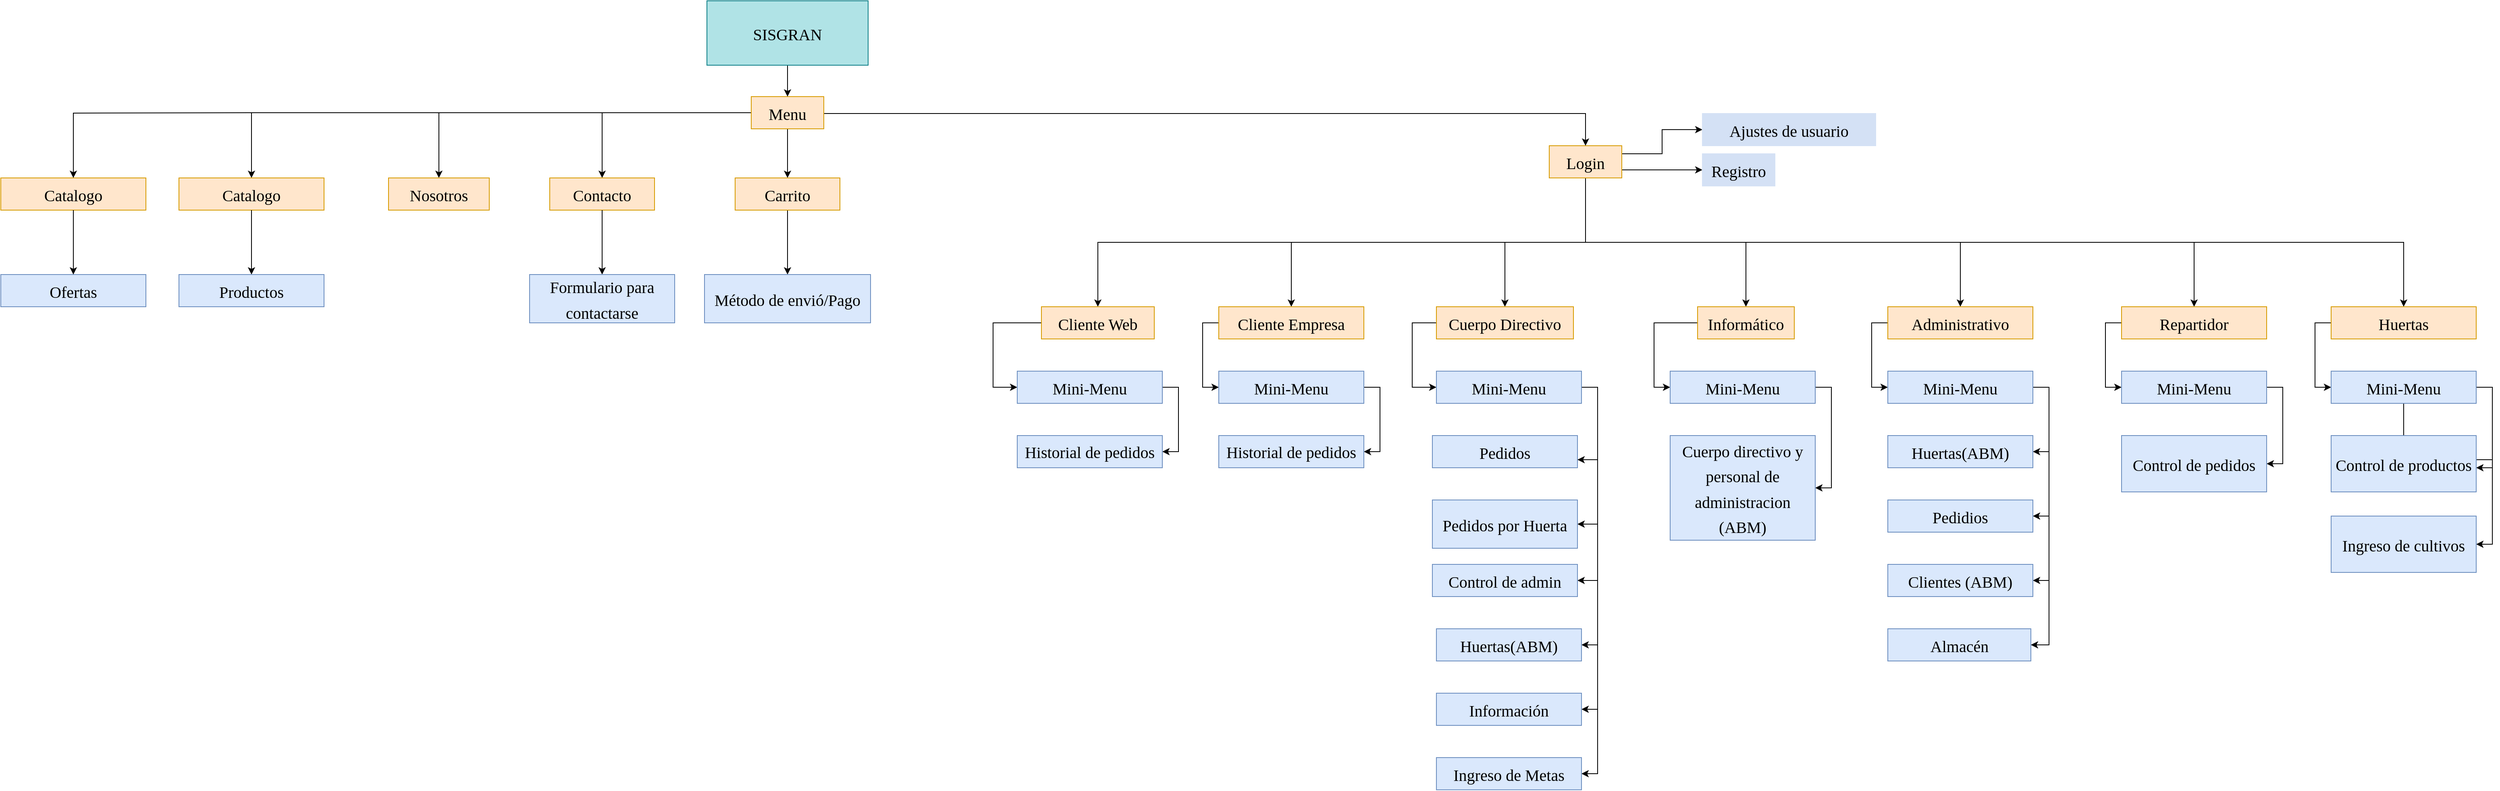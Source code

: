 <mxfile version="20.1.1" type="google"><diagram id="78xhBgZNealBUPs24f4D" name="Page-1"><mxGraphModel grid="0" page="0" gridSize="10" guides="1" tooltips="1" connect="1" arrows="1" fold="1" pageScale="1" pageWidth="827" pageHeight="1169" math="0" shadow="0"><root><mxCell id="0"/><mxCell id="1" parent="0"/><mxCell id="dlb7pj2JU3H5m-cEu5LQ-114" style="edgeStyle=orthogonalEdgeStyle;rounded=0;orthogonalLoop=1;jettySize=auto;html=1;exitX=0.5;exitY=1;exitDx=0;exitDy=0;fontFamily=Verdana;fontSize=20;entryX=0.5;entryY=0;entryDx=0;entryDy=0;" edge="1" parent="1" source="dlb7pj2JU3H5m-cEu5LQ-2" target="ScubH_WMOlKZVsE9FIuc-25"><mxGeometry relative="1" as="geometry"><mxPoint x="1404.714" y="390" as="targetPoint"/></mxGeometry></mxCell><mxCell id="dlb7pj2JU3H5m-cEu5LQ-116" style="edgeStyle=orthogonalEdgeStyle;rounded=0;orthogonalLoop=1;jettySize=auto;html=1;exitX=0.5;exitY=1;exitDx=0;exitDy=0;fontFamily=Verdana;fontSize=20;" edge="1" parent="1" source="dlb7pj2JU3H5m-cEu5LQ-2" target="dlb7pj2JU3H5m-cEu5LQ-96"><mxGeometry relative="1" as="geometry"/></mxCell><mxCell id="dlb7pj2JU3H5m-cEu5LQ-117" style="edgeStyle=orthogonalEdgeStyle;rounded=0;orthogonalLoop=1;jettySize=auto;html=1;exitX=0.5;exitY=1;exitDx=0;exitDy=0;fontFamily=Verdana;fontSize=20;" edge="1" parent="1" source="dlb7pj2JU3H5m-cEu5LQ-2" target="dlb7pj2JU3H5m-cEu5LQ-106"><mxGeometry relative="1" as="geometry"/></mxCell><mxCell id="dlb7pj2JU3H5m-cEu5LQ-118" style="edgeStyle=orthogonalEdgeStyle;rounded=0;orthogonalLoop=1;jettySize=auto;html=1;exitX=0.5;exitY=1;exitDx=0;exitDy=0;entryX=0.5;entryY=0;entryDx=0;entryDy=0;fontFamily=Verdana;fontSize=20;" edge="1" parent="1" source="dlb7pj2JU3H5m-cEu5LQ-2" target="dlb7pj2JU3H5m-cEu5LQ-107"><mxGeometry relative="1" as="geometry"/></mxCell><mxCell id="dlb7pj2JU3H5m-cEu5LQ-119" style="edgeStyle=orthogonalEdgeStyle;rounded=0;orthogonalLoop=1;jettySize=auto;html=1;exitX=0.5;exitY=1;exitDx=0;exitDy=0;entryX=0.5;entryY=0;entryDx=0;entryDy=0;fontFamily=Verdana;fontSize=20;" edge="1" parent="1" source="dlb7pj2JU3H5m-cEu5LQ-2" target="dlb7pj2JU3H5m-cEu5LQ-110"><mxGeometry relative="1" as="geometry"/></mxCell><mxCell id="dlb7pj2JU3H5m-cEu5LQ-120" style="edgeStyle=orthogonalEdgeStyle;rounded=0;orthogonalLoop=1;jettySize=auto;html=1;exitX=0.5;exitY=1;exitDx=0;exitDy=0;entryX=0.5;entryY=0;entryDx=0;entryDy=0;fontFamily=Verdana;fontSize=20;" edge="1" parent="1" source="dlb7pj2JU3H5m-cEu5LQ-2" target="dlb7pj2JU3H5m-cEu5LQ-111"><mxGeometry relative="1" as="geometry"/></mxCell><mxCell id="dlb7pj2JU3H5m-cEu5LQ-121" style="edgeStyle=orthogonalEdgeStyle;rounded=0;orthogonalLoop=1;jettySize=auto;html=1;exitX=0.5;exitY=1;exitDx=0;exitDy=0;entryX=0.5;entryY=0;entryDx=0;entryDy=0;fontFamily=Verdana;fontSize=20;" edge="1" parent="1" source="dlb7pj2JU3H5m-cEu5LQ-2" target="dlb7pj2JU3H5m-cEu5LQ-112"><mxGeometry relative="1" as="geometry"/></mxCell><mxCell id="uqVVg-kBasljVz327DDo-35" style="edgeStyle=orthogonalEdgeStyle;rounded=0;orthogonalLoop=1;jettySize=auto;html=1;exitX=1;exitY=0.25;exitDx=0;exitDy=0;entryX=0;entryY=0.5;entryDx=0;entryDy=0;fontSize=14;" edge="1" parent="1" source="dlb7pj2JU3H5m-cEu5LQ-2" target="uqVVg-kBasljVz327DDo-33"><mxGeometry relative="1" as="geometry"/></mxCell><mxCell id="-2VgAom7yyGioIhOVCzt-15" style="rounded=0;orthogonalLoop=1;jettySize=auto;html=1;exitX=1;exitY=0.75;exitDx=0;exitDy=0;entryX=0;entryY=0.5;entryDx=0;entryDy=0;" edge="1" parent="1" source="dlb7pj2JU3H5m-cEu5LQ-2" target="-2VgAom7yyGioIhOVCzt-12"><mxGeometry relative="1" as="geometry"/></mxCell><mxCell id="dlb7pj2JU3H5m-cEu5LQ-2" value="&lt;font style=&quot;font-size: 20px;&quot;&gt;Login&lt;/font&gt;" style="rounded=0;whiteSpace=wrap;html=1;fontFamily=Verdana;fontSize=26;fillColor=#ffe6cc;strokeColor=#d79b00;direction=east;" vertex="1" parent="1"><mxGeometry x="1350" y="240" width="90" height="40" as="geometry"/></mxCell><mxCell id="dlb7pj2JU3H5m-cEu5LQ-69" style="edgeStyle=orthogonalEdgeStyle;rounded=0;orthogonalLoop=1;jettySize=auto;html=1;fontFamily=Verdana;fontSize=20;" edge="1" parent="1" source="dlb7pj2JU3H5m-cEu5LQ-10" target="dlb7pj2JU3H5m-cEu5LQ-2"><mxGeometry relative="1" as="geometry"><Array as="points"><mxPoint x="1395" y="200"/></Array></mxGeometry></mxCell><mxCell id="dlb7pj2JU3H5m-cEu5LQ-70" style="edgeStyle=orthogonalEdgeStyle;rounded=0;orthogonalLoop=1;jettySize=auto;html=1;fontFamily=Verdana;fontSize=20;" edge="1" parent="1" source="dlb7pj2JU3H5m-cEu5LQ-10" target="AgzE2auqotNAmUSHN55S-8"><mxGeometry relative="1" as="geometry"/></mxCell><mxCell id="dlb7pj2JU3H5m-cEu5LQ-71" style="edgeStyle=orthogonalEdgeStyle;rounded=0;orthogonalLoop=1;jettySize=auto;html=1;fontFamily=Verdana;fontSize=20;" edge="1" parent="1" source="dlb7pj2JU3H5m-cEu5LQ-10" target="dlb7pj2JU3H5m-cEu5LQ-44"><mxGeometry relative="1" as="geometry"/></mxCell><mxCell id="uqVVg-kBasljVz327DDo-18" style="edgeStyle=orthogonalEdgeStyle;rounded=0;orthogonalLoop=1;jettySize=auto;html=1;exitX=0;exitY=0.5;exitDx=0;exitDy=0;entryX=0.5;entryY=0;entryDx=0;entryDy=0;fontSize=14;" edge="1" parent="1" source="dlb7pj2JU3H5m-cEu5LQ-10" target="dlb7pj2JU3H5m-cEu5LQ-11"><mxGeometry relative="1" as="geometry"/></mxCell><mxCell id="uqVVg-kBasljVz327DDo-19" style="edgeStyle=orthogonalEdgeStyle;rounded=0;orthogonalLoop=1;jettySize=auto;html=1;exitX=0.5;exitY=1;exitDx=0;exitDy=0;entryX=0.5;entryY=1;entryDx=0;entryDy=0;fontSize=14;" edge="1" parent="1" source="dlb7pj2JU3H5m-cEu5LQ-10" target="Jzi9UfitIqgYFhzJYQmD-2"><mxGeometry relative="1" as="geometry"/></mxCell><mxCell id="dlb7pj2JU3H5m-cEu5LQ-10" value="&lt;font style=&quot;font-size: 20px;&quot;&gt;Menu&lt;/font&gt;" style="rounded=0;whiteSpace=wrap;html=1;fontFamily=Verdana;fontSize=26;fillColor=#ffe6cc;strokeColor=#d79b00;" vertex="1" parent="1"><mxGeometry x="360" y="179" width="90" height="40" as="geometry"/></mxCell><mxCell id="dlb7pj2JU3H5m-cEu5LQ-11" value="&lt;font style=&quot;font-size: 20px;&quot;&gt;Nosotros&lt;/font&gt;" style="rounded=0;whiteSpace=wrap;html=1;fontFamily=Verdana;fontSize=26;fillColor=#ffe6cc;strokeColor=#d79b00;" vertex="1" parent="1"><mxGeometry x="-90" y="280" width="125" height="40" as="geometry"/></mxCell><mxCell id="dlb7pj2JU3H5m-cEu5LQ-16" style="edgeStyle=orthogonalEdgeStyle;rounded=0;orthogonalLoop=1;jettySize=auto;html=1;exitX=0.5;exitY=1;exitDx=0;exitDy=0;fontFamily=Verdana;fontSize=20;" edge="1" parent="1"><mxGeometry relative="1" as="geometry"><mxPoint x="483.88" y="120" as="sourcePoint"/><mxPoint x="483.88" y="120" as="targetPoint"/></mxGeometry></mxCell><mxCell id="dlb7pj2JU3H5m-cEu5LQ-44" value="&lt;font style=&quot;font-size: 20px;&quot;&gt;Catalogo&lt;br&gt;&lt;/font&gt;" style="rounded=0;whiteSpace=wrap;html=1;fontFamily=Verdana;fontSize=26;fillColor=#ffe6cc;strokeColor=#d79b00;direction=west;" vertex="1" parent="1"><mxGeometry x="-350" y="280" width="180" height="40" as="geometry"/></mxCell><mxCell id="AgzE2auqotNAmUSHN55S-6" value="" style="endArrow=classic;html=1;rounded=0;entryX=0.5;entryY=0;entryDx=0;entryDy=0;" edge="1" parent="1" target="dlb7pj2JU3H5m-cEu5LQ-10"><mxGeometry width="50" height="50" relative="1" as="geometry"><mxPoint x="405" y="140" as="sourcePoint"/><mxPoint x="399.58" y="190" as="targetPoint"/></mxGeometry></mxCell><mxCell id="AgzE2auqotNAmUSHN55S-8" value="&lt;font style=&quot;font-size: 20px;&quot;&gt;Contacto&lt;/font&gt;" style="rounded=0;whiteSpace=wrap;html=1;fontFamily=Verdana;fontSize=26;fillColor=#ffe6cc;strokeColor=#d79b00;direction=west;" vertex="1" parent="1"><mxGeometry x="110" y="280" width="130" height="40" as="geometry"/></mxCell><mxCell id="VCdO4PWk55sjemmZUd_n-17" style="edgeStyle=orthogonalEdgeStyle;rounded=0;orthogonalLoop=1;jettySize=auto;html=1;fontSize=20;" edge="1" parent="1" source="ScubH_WMOlKZVsE9FIuc-25" target="VCdO4PWk55sjemmZUd_n-12"><mxGeometry relative="1" as="geometry"><mxPoint x="680" y="540" as="targetPoint"/><Array as="points"><mxPoint x="660" y="460"/><mxPoint x="660" y="540"/></Array></mxGeometry></mxCell><mxCell id="ScubH_WMOlKZVsE9FIuc-25" value="&lt;font style=&quot;font-size: 20px;&quot;&gt;Cliente Web&lt;/font&gt;" style="rounded=0;whiteSpace=wrap;html=1;fontFamily=Verdana;fontSize=26;fillColor=#ffe6cc;strokeColor=#d79b00;" vertex="1" parent="1"><mxGeometry x="720" y="440" width="140" height="40" as="geometry"/></mxCell><mxCell id="VCdO4PWk55sjemmZUd_n-7" style="edgeStyle=orthogonalEdgeStyle;rounded=0;orthogonalLoop=1;jettySize=auto;html=1;exitX=0;exitY=0.5;exitDx=0;exitDy=0;entryX=0;entryY=0.5;entryDx=0;entryDy=0;" edge="1" parent="1" source="dlb7pj2JU3H5m-cEu5LQ-96" target="VCdO4PWk55sjemmZUd_n-2"><mxGeometry relative="1" as="geometry"/></mxCell><mxCell id="dlb7pj2JU3H5m-cEu5LQ-96" value="&lt;font style=&quot;font-size: 20px;&quot;&gt;Cliente Empresa&lt;/font&gt;" style="rounded=0;whiteSpace=wrap;html=1;fontFamily=Verdana;fontSize=26;fillColor=#ffe6cc;strokeColor=#d79b00;" vertex="1" parent="1"><mxGeometry x="940" y="440" width="180" height="40" as="geometry"/></mxCell><mxCell id="SpFTOvgFd-47UjzuyGY9-2" style="edgeStyle=orthogonalEdgeStyle;rounded=0;orthogonalLoop=1;jettySize=auto;html=1;" edge="1" parent="1" source="dlb7pj2JU3H5m-cEu5LQ-106" target="gdwGHPPAcmWJTXHi6Rbu-18"><mxGeometry relative="1" as="geometry"><Array as="points"><mxPoint x="1180" y="460"/><mxPoint x="1180" y="540"/></Array><mxPoint x="1200" y="540" as="targetPoint"/></mxGeometry></mxCell><mxCell id="dlb7pj2JU3H5m-cEu5LQ-106" value="&lt;font style=&quot;font-size: 20px;&quot;&gt;Cuerpo Directivo&lt;/font&gt;" style="rounded=0;whiteSpace=wrap;html=1;fontFamily=Verdana;fontSize=26;fillColor=#ffe6cc;strokeColor=#d79b00;" vertex="1" parent="1"><mxGeometry x="1210" y="440" width="170" height="40" as="geometry"/></mxCell><mxCell id="nkjVNHJ1Ag4yyjX6LS_r-5" style="edgeStyle=orthogonalEdgeStyle;rounded=0;orthogonalLoop=1;jettySize=auto;html=1;entryX=0;entryY=0.5;entryDx=0;entryDy=0;" edge="1" parent="1" source="dlb7pj2JU3H5m-cEu5LQ-107" target="nkjVNHJ1Ag4yyjX6LS_r-4"><mxGeometry relative="1" as="geometry"><Array as="points"><mxPoint x="1480" y="460"/><mxPoint x="1480" y="540"/></Array></mxGeometry></mxCell><mxCell id="dlb7pj2JU3H5m-cEu5LQ-107" value="&lt;font style=&quot;font-size: 20px;&quot;&gt;Informático&lt;/font&gt;" style="rounded=0;whiteSpace=wrap;html=1;fontFamily=Verdana;fontSize=26;fillColor=#ffe6cc;strokeColor=#d79b00;" vertex="1" parent="1"><mxGeometry x="1534" y="440" width="120" height="40" as="geometry"/></mxCell><mxCell id="gdwGHPPAcmWJTXHi6Rbu-11" style="edgeStyle=orthogonalEdgeStyle;rounded=0;orthogonalLoop=1;jettySize=auto;html=1;exitX=0;exitY=0.5;exitDx=0;exitDy=0;entryX=0;entryY=0.5;entryDx=0;entryDy=0;" edge="1" parent="1" source="dlb7pj2JU3H5m-cEu5LQ-110" target="gdwGHPPAcmWJTXHi6Rbu-1"><mxGeometry relative="1" as="geometry"/></mxCell><mxCell id="dlb7pj2JU3H5m-cEu5LQ-110" value="&lt;font style=&quot;font-size: 20px;&quot;&gt;Administrativo&lt;/font&gt;" style="rounded=0;whiteSpace=wrap;html=1;fontFamily=Verdana;fontSize=26;fillColor=#ffe6cc;strokeColor=#d79b00;" vertex="1" parent="1"><mxGeometry x="1770" y="440" width="180" height="40" as="geometry"/></mxCell><mxCell id="uqVVg-kBasljVz327DDo-28" style="edgeStyle=orthogonalEdgeStyle;rounded=0;orthogonalLoop=1;jettySize=auto;html=1;exitX=0;exitY=0.5;exitDx=0;exitDy=0;entryX=0;entryY=0.5;entryDx=0;entryDy=0;fontSize=14;" edge="1" parent="1" source="dlb7pj2JU3H5m-cEu5LQ-111" target="nkjVNHJ1Ag4yyjX6LS_r-11"><mxGeometry relative="1" as="geometry"/></mxCell><mxCell id="dlb7pj2JU3H5m-cEu5LQ-111" value="&lt;font style=&quot;font-size: 20px;&quot;&gt;Repartidor&lt;/font&gt;" style="rounded=0;whiteSpace=wrap;html=1;fontFamily=Verdana;fontSize=26;fillColor=#ffe6cc;strokeColor=#d79b00;" vertex="1" parent="1"><mxGeometry x="2060" y="440" width="180" height="40" as="geometry"/></mxCell><mxCell id="ggx-lNCsYtMcCs6Q6uZ9-7" style="edgeStyle=orthogonalEdgeStyle;rounded=0;orthogonalLoop=1;jettySize=auto;html=1;entryX=0;entryY=0.5;entryDx=0;entryDy=0;" edge="1" parent="1" source="dlb7pj2JU3H5m-cEu5LQ-112" target="nkjVNHJ1Ag4yyjX6LS_r-13"><mxGeometry relative="1" as="geometry"><Array as="points"><mxPoint x="2300" y="460"/><mxPoint x="2300" y="540"/></Array></mxGeometry></mxCell><mxCell id="dlb7pj2JU3H5m-cEu5LQ-112" value="&lt;font style=&quot;font-size: 20px;&quot;&gt;Huertas&lt;/font&gt;" style="rounded=0;whiteSpace=wrap;html=1;fontFamily=Verdana;fontSize=26;fillColor=#ffe6cc;strokeColor=#d79b00;" vertex="1" parent="1"><mxGeometry x="2320" y="440" width="180" height="40" as="geometry"/></mxCell><mxCell id="uqVVg-kBasljVz327DDo-40" style="edgeStyle=orthogonalEdgeStyle;rounded=0;orthogonalLoop=1;jettySize=auto;html=1;exitX=0.5;exitY=0;exitDx=0;exitDy=0;entryX=0.5;entryY=1;entryDx=0;entryDy=0;fontSize=14;" edge="1" parent="1" source="Jzi9UfitIqgYFhzJYQmD-2" target="uqVVg-kBasljVz327DDo-37"><mxGeometry relative="1" as="geometry"/></mxCell><mxCell id="Jzi9UfitIqgYFhzJYQmD-2" value="&lt;font style=&quot;font-size: 20px;&quot;&gt;Carrito&lt;/font&gt;" style="rounded=0;whiteSpace=wrap;html=1;fontFamily=Verdana;fontSize=26;fillColor=#ffe6cc;strokeColor=#d79b00;direction=west;" vertex="1" parent="1"><mxGeometry x="340" y="280" width="130" height="40" as="geometry"/></mxCell><mxCell id="gdwGHPPAcmWJTXHi6Rbu-15" style="edgeStyle=orthogonalEdgeStyle;rounded=0;orthogonalLoop=1;jettySize=auto;html=1;exitX=1;exitY=0.5;exitDx=0;exitDy=0;entryX=1;entryY=0.5;entryDx=0;entryDy=0;" edge="1" parent="1" source="gdwGHPPAcmWJTXHi6Rbu-1" target="gdwGHPPAcmWJTXHi6Rbu-2"><mxGeometry relative="1" as="geometry"/></mxCell><mxCell id="gdwGHPPAcmWJTXHi6Rbu-16" style="edgeStyle=orthogonalEdgeStyle;rounded=0;orthogonalLoop=1;jettySize=auto;html=1;exitX=1;exitY=0.5;exitDx=0;exitDy=0;entryX=1;entryY=0.5;entryDx=0;entryDy=0;" edge="1" parent="1" source="gdwGHPPAcmWJTXHi6Rbu-1" target="gdwGHPPAcmWJTXHi6Rbu-4"><mxGeometry relative="1" as="geometry"/></mxCell><mxCell id="gdwGHPPAcmWJTXHi6Rbu-17" style="edgeStyle=orthogonalEdgeStyle;rounded=0;orthogonalLoop=1;jettySize=auto;html=1;exitX=1;exitY=0.5;exitDx=0;exitDy=0;entryX=1;entryY=0.5;entryDx=0;entryDy=0;" edge="1" parent="1" source="gdwGHPPAcmWJTXHi6Rbu-1" target="gdwGHPPAcmWJTXHi6Rbu-3"><mxGeometry relative="1" as="geometry"/></mxCell><mxCell id="gdwGHPPAcmWJTXHi6Rbu-1" value="&lt;font style=&quot;font-size: 20px;&quot;&gt;Mini-Menu&lt;/font&gt;" style="rounded=0;whiteSpace=wrap;html=1;fontFamily=Verdana;fontSize=26;fillColor=#ffe6cc;strokeColor=#d79b00;" vertex="1" parent="1"><mxGeometry x="1770" y="520" width="180" height="40" as="geometry"/></mxCell><mxCell id="gdwGHPPAcmWJTXHi6Rbu-2" value="&lt;font style=&quot;font-size: 20px;&quot;&gt;Huertas(ABM)&lt;/font&gt;" style="rounded=0;whiteSpace=wrap;html=1;fontFamily=Verdana;fontSize=26;fillColor=#dae8fc;strokeColor=#6c8ebf;" vertex="1" parent="1"><mxGeometry x="1770" y="600" width="180" height="40" as="geometry"/></mxCell><mxCell id="gdwGHPPAcmWJTXHi6Rbu-3" value="&lt;span style=&quot;font-size: 20px;&quot;&gt;Clientes (ABM)&lt;/span&gt;" style="rounded=0;whiteSpace=wrap;html=1;fontFamily=Verdana;fontSize=26;fillColor=#dae8fc;strokeColor=#6c8ebf;" vertex="1" parent="1"><mxGeometry x="1770" y="760" width="180" height="40" as="geometry"/></mxCell><mxCell id="gdwGHPPAcmWJTXHi6Rbu-4" value="&lt;font style=&quot;font-size: 20px;&quot;&gt;Pedidios&lt;/font&gt;" style="rounded=0;whiteSpace=wrap;html=1;fontFamily=Verdana;fontSize=26;fillColor=#dae8fc;strokeColor=#6c8ebf;" vertex="1" parent="1"><mxGeometry x="1770" y="680" width="180" height="40" as="geometry"/></mxCell><mxCell id="VCdO4PWk55sjemmZUd_n-1" value="&lt;font style=&quot;font-size: 20px;&quot;&gt;Pedidos&lt;/font&gt;" style="rounded=0;whiteSpace=wrap;html=1;fontFamily=Verdana;fontSize=26;fillColor=#dae8fc;strokeColor=#6c8ebf;" vertex="1" parent="1"><mxGeometry x="1205" y="600" width="180" height="40" as="geometry"/></mxCell><mxCell id="SpFTOvgFd-47UjzuyGY9-3" style="edgeStyle=orthogonalEdgeStyle;rounded=0;orthogonalLoop=1;jettySize=auto;html=1;entryX=1;entryY=0.75;entryDx=0;entryDy=0;" edge="1" parent="1" source="gdwGHPPAcmWJTXHi6Rbu-18" target="VCdO4PWk55sjemmZUd_n-1"><mxGeometry relative="1" as="geometry"><Array as="points"><mxPoint x="1410" y="540"/><mxPoint x="1410" y="630"/></Array></mxGeometry></mxCell><mxCell id="gdwGHPPAcmWJTXHi6Rbu-23" style="edgeStyle=orthogonalEdgeStyle;rounded=0;orthogonalLoop=1;jettySize=auto;html=1;exitX=1;exitY=0.5;exitDx=0;exitDy=0;entryX=1;entryY=0.5;entryDx=0;entryDy=0;fontSize=24;" edge="1" parent="1" source="gdwGHPPAcmWJTXHi6Rbu-18" target="gdwGHPPAcmWJTXHi6Rbu-20"><mxGeometry relative="1" as="geometry"/></mxCell><mxCell id="uqVVg-kBasljVz327DDo-11" style="edgeStyle=orthogonalEdgeStyle;rounded=0;orthogonalLoop=1;jettySize=auto;html=1;exitX=1;exitY=0.5;exitDx=0;exitDy=0;entryX=1;entryY=0.5;entryDx=0;entryDy=0;fontSize=14;" edge="1" parent="1" source="gdwGHPPAcmWJTXHi6Rbu-18" target="uqVVg-kBasljVz327DDo-9"><mxGeometry relative="1" as="geometry"/></mxCell><mxCell id="uqVVg-kBasljVz327DDo-12" style="edgeStyle=orthogonalEdgeStyle;rounded=0;orthogonalLoop=1;jettySize=auto;html=1;exitX=1;exitY=0.5;exitDx=0;exitDy=0;entryX=1;entryY=0.5;entryDx=0;entryDy=0;fontSize=14;" edge="1" parent="1" source="gdwGHPPAcmWJTXHi6Rbu-18" target="uqVVg-kBasljVz327DDo-2"><mxGeometry relative="1" as="geometry"/></mxCell><mxCell id="uqVVg-kBasljVz327DDo-14" style="edgeStyle=orthogonalEdgeStyle;rounded=0;orthogonalLoop=1;jettySize=auto;html=1;exitX=1;exitY=0.5;exitDx=0;exitDy=0;fontSize=14;entryX=1;entryY=0.5;entryDx=0;entryDy=0;" edge="1" parent="1" source="gdwGHPPAcmWJTXHi6Rbu-18" target="uqVVg-kBasljVz327DDo-3"><mxGeometry relative="1" as="geometry"><mxPoint x="1390" y="880" as="targetPoint"/></mxGeometry></mxCell><mxCell id="uqVVg-kBasljVz327DDo-15" style="edgeStyle=orthogonalEdgeStyle;rounded=0;orthogonalLoop=1;jettySize=auto;html=1;exitX=1;exitY=0.5;exitDx=0;exitDy=0;entryX=1;entryY=0.5;entryDx=0;entryDy=0;fontSize=14;" edge="1" parent="1" source="gdwGHPPAcmWJTXHi6Rbu-18" target="uqVVg-kBasljVz327DDo-7"><mxGeometry relative="1" as="geometry"/></mxCell><mxCell id="gdwGHPPAcmWJTXHi6Rbu-18" value="&lt;font style=&quot;font-size: 20px;&quot;&gt;Mini-Menu&lt;/font&gt;" style="rounded=0;whiteSpace=wrap;html=1;fontFamily=Verdana;fontSize=26;fillColor=#dae8fc;strokeColor=#6c8ebf;" vertex="1" parent="1"><mxGeometry x="1210" y="520" width="180" height="40" as="geometry"/></mxCell><mxCell id="gdwGHPPAcmWJTXHi6Rbu-20" value="&lt;font style=&quot;font-size: 20px;&quot;&gt;Pedidos por Huerta&lt;/font&gt;" style="rounded=0;whiteSpace=wrap;html=1;fontFamily=Verdana;fontSize=26;fillColor=#dae8fc;strokeColor=#6c8ebf;" vertex="1" parent="1"><mxGeometry x="1205" y="680" width="180" height="60" as="geometry"/></mxCell><mxCell id="dxXQcBXKf3G1l03vE42A-3" style="edgeStyle=orthogonalEdgeStyle;rounded=0;orthogonalLoop=1;jettySize=auto;html=1;entryX=1;entryY=0.5;entryDx=0;entryDy=0;exitX=1;exitY=0.5;exitDx=0;exitDy=0;" edge="1" parent="1" source="VCdO4PWk55sjemmZUd_n-2" target="VCdO4PWk55sjemmZUd_n-4"><mxGeometry relative="1" as="geometry"/></mxCell><mxCell id="VCdO4PWk55sjemmZUd_n-2" value="&lt;font style=&quot;font-size: 20px;&quot;&gt;Mini-Menu&lt;/font&gt;" style="rounded=0;whiteSpace=wrap;html=1;fontFamily=Verdana;fontSize=26;fillColor=#dae8fc;strokeColor=#6c8ebf;" vertex="1" parent="1"><mxGeometry x="940" y="520" width="180" height="40" as="geometry"/></mxCell><mxCell id="VCdO4PWk55sjemmZUd_n-4" value="&lt;font style=&quot;font-size: 20px;&quot;&gt;Historial de pedidos&lt;/font&gt;" style="rounded=0;whiteSpace=wrap;html=1;fontFamily=Verdana;fontSize=20;fillColor=#dae8fc;strokeColor=#6c8ebf;fontStyle=0" vertex="1" parent="1"><mxGeometry x="940" y="600" width="180" height="40" as="geometry"/></mxCell><mxCell id="nkjVNHJ1Ag4yyjX6LS_r-7" style="edgeStyle=orthogonalEdgeStyle;rounded=0;orthogonalLoop=1;jettySize=auto;html=1;entryX=1;entryY=0.5;entryDx=0;entryDy=0;" edge="1" parent="1" source="nkjVNHJ1Ag4yyjX6LS_r-4" target="nkjVNHJ1Ag4yyjX6LS_r-6"><mxGeometry relative="1" as="geometry"><Array as="points"><mxPoint x="1700" y="540"/><mxPoint x="1700" y="665"/></Array></mxGeometry></mxCell><mxCell id="nkjVNHJ1Ag4yyjX6LS_r-4" value="&lt;font style=&quot;font-size: 20px;&quot;&gt;Mini-Menu&lt;/font&gt;" style="rounded=0;whiteSpace=wrap;html=1;fontFamily=Verdana;fontSize=26;fillColor=#dae8fc;strokeColor=#6c8ebf;" vertex="1" parent="1"><mxGeometry x="1500" y="520" width="180" height="40" as="geometry"/></mxCell><mxCell id="nkjVNHJ1Ag4yyjX6LS_r-6" value="&lt;font style=&quot;font-size: 20px;&quot;&gt;Cuerpo directivo y personal de administracion (ABM)&lt;/font&gt;" style="rounded=0;whiteSpace=wrap;html=1;fontFamily=Verdana;fontSize=26;fillColor=#dae8fc;strokeColor=#6c8ebf;" vertex="1" parent="1"><mxGeometry x="1500" y="600" width="180" height="130" as="geometry"/></mxCell><mxCell id="uqVVg-kBasljVz327DDo-2" value="&lt;span style=&quot;font-size: 20px;&quot;&gt;Huertas(ABM)&lt;/span&gt;" style="rounded=0;whiteSpace=wrap;html=1;fontFamily=Verdana;fontSize=26;fillColor=#dae8fc;strokeColor=#6c8ebf;" vertex="1" parent="1"><mxGeometry x="1210" y="840" width="180" height="40" as="geometry"/></mxCell><mxCell id="uqVVg-kBasljVz327DDo-3" value="&lt;span style=&quot;font-size: 20px;&quot;&gt;Información&lt;/span&gt;" style="rounded=0;whiteSpace=wrap;html=1;fontFamily=Verdana;fontSize=26;fillColor=#dae8fc;strokeColor=#6c8ebf;" vertex="1" parent="1"><mxGeometry x="1210" y="920" width="180" height="40" as="geometry"/></mxCell><mxCell id="ggx-lNCsYtMcCs6Q6uZ9-2" style="edgeStyle=orthogonalEdgeStyle;rounded=0;orthogonalLoop=1;jettySize=auto;html=1;entryX=1;entryY=0.5;entryDx=0;entryDy=0;" edge="1" parent="1" source="VCdO4PWk55sjemmZUd_n-12" target="VCdO4PWk55sjemmZUd_n-11"><mxGeometry relative="1" as="geometry"><Array as="points"><mxPoint x="890" y="540"/><mxPoint x="890" y="620"/></Array></mxGeometry></mxCell><mxCell id="VCdO4PWk55sjemmZUd_n-12" value="&lt;font style=&quot;font-size: 20px;&quot;&gt;Mini-Menu&lt;/font&gt;" style="rounded=0;whiteSpace=wrap;html=1;fontFamily=Verdana;fontSize=26;fillColor=#dae8fc;strokeColor=#6c8ebf;" vertex="1" parent="1"><mxGeometry x="690" y="520" width="180" height="40" as="geometry"/></mxCell><mxCell id="uqVVg-kBasljVz327DDo-7" value="&lt;span style=&quot;font-size: 20px;&quot;&gt;Ingreso de Metas&lt;/span&gt;" style="rounded=0;whiteSpace=wrap;html=1;fontFamily=Verdana;fontSize=26;fillColor=#dae8fc;strokeColor=#6c8ebf;" vertex="1" parent="1"><mxGeometry x="1210" y="1000" width="180" height="40" as="geometry"/></mxCell><mxCell id="uqVVg-kBasljVz327DDo-29" style="edgeStyle=orthogonalEdgeStyle;rounded=0;orthogonalLoop=1;jettySize=auto;html=1;exitX=1;exitY=0.5;exitDx=0;exitDy=0;entryX=1;entryY=0.5;entryDx=0;entryDy=0;fontSize=14;" edge="1" parent="1" source="nkjVNHJ1Ag4yyjX6LS_r-11" target="nkjVNHJ1Ag4yyjX6LS_r-12"><mxGeometry relative="1" as="geometry"/></mxCell><mxCell id="nkjVNHJ1Ag4yyjX6LS_r-11" value="&lt;font style=&quot;font-size: 20px;&quot;&gt;Mini-Menu&lt;/font&gt;" style="rounded=0;whiteSpace=wrap;html=1;fontFamily=Verdana;fontSize=26;fillColor=#dae8fc;strokeColor=#6c8ebf;" vertex="1" parent="1"><mxGeometry x="2060" y="520" width="180" height="40" as="geometry"/></mxCell><mxCell id="nkjVNHJ1Ag4yyjX6LS_r-12" value="&lt;span style=&quot;font-size: 20px;&quot;&gt;Control de pedidos&lt;/span&gt;" style="rounded=0;whiteSpace=wrap;html=1;fontFamily=Verdana;fontSize=26;fillColor=#dae8fc;strokeColor=#6c8ebf;" vertex="1" parent="1"><mxGeometry x="2060" y="600" width="180" height="70" as="geometry"/></mxCell><mxCell id="uqVVg-kBasljVz327DDo-9" value="&lt;span style=&quot;font-size: 20px;&quot;&gt;Control de admin&lt;/span&gt;" style="rounded=0;whiteSpace=wrap;html=1;fontFamily=Verdana;fontSize=26;fillColor=#dae8fc;strokeColor=#6c8ebf;" vertex="1" parent="1"><mxGeometry x="1205" y="760" width="180" height="40" as="geometry"/></mxCell><mxCell id="ggx-lNCsYtMcCs6Q6uZ9-8" style="edgeStyle=orthogonalEdgeStyle;rounded=0;orthogonalLoop=1;jettySize=auto;html=1;" edge="1" parent="1" source="nkjVNHJ1Ag4yyjX6LS_r-13"><mxGeometry relative="1" as="geometry"><Array as="points"><mxPoint x="2520" y="540"/><mxPoint x="2520" y="640"/></Array><mxPoint x="2500" y="640" as="targetPoint"/></mxGeometry></mxCell><mxCell id="dxXQcBXKf3G1l03vE42A-2" style="edgeStyle=orthogonalEdgeStyle;rounded=0;orthogonalLoop=1;jettySize=auto;html=1;entryX=1;entryY=0.5;entryDx=0;entryDy=0;" edge="1" parent="1" source="nkjVNHJ1Ag4yyjX6LS_r-13" target="dxXQcBXKf3G1l03vE42A-1"><mxGeometry relative="1" as="geometry"/></mxCell><mxCell id="nkjVNHJ1Ag4yyjX6LS_r-13" value="&lt;font style=&quot;font-size: 20px;&quot;&gt;Mini-Menu&lt;/font&gt;" style="rounded=0;whiteSpace=wrap;html=1;fontFamily=Verdana;fontSize=26;fillColor=#dae8fc;strokeColor=#6c8ebf;" vertex="1" parent="1"><mxGeometry x="2320" y="520" width="180" height="40" as="geometry"/></mxCell><mxCell id="nkjVNHJ1Ag4yyjX6LS_r-14" value="&lt;font style=&quot;font-size: 20px;&quot;&gt;Control de productos&lt;/font&gt;" style="rounded=0;whiteSpace=wrap;html=1;fontFamily=Verdana;fontSize=26;fillColor=#dae8fc;strokeColor=#6c8ebf;" vertex="1" parent="1"><mxGeometry x="2320" y="600" width="180" height="70" as="geometry"/></mxCell><mxCell id="VCdO4PWk55sjemmZUd_n-11" value="Historial de pedidos" style="rounded=0;whiteSpace=wrap;html=1;fontFamily=Verdana;fontSize=20;fillColor=#dae8fc;strokeColor=#6c8ebf;" vertex="1" parent="1"><mxGeometry x="690" y="600" width="180" height="40" as="geometry"/></mxCell><mxCell id="uqVVg-kBasljVz327DDo-33" value="&lt;font style=&quot;font-size: 20px;&quot;&gt;Ajustes de usuario&lt;/font&gt;" style="rounded=0;whiteSpace=wrap;html=1;fontFamily=Verdana;fontSize=26;fillColor=#D4E1F5;strokeColor=#D4E1F5;direction=east;" vertex="1" parent="1"><mxGeometry x="1540" y="200" width="215" height="40" as="geometry"/></mxCell><mxCell id="UcHH_kC_ShIEu7hyW8Jo-1" value="&lt;font style=&quot;font-size: 20px;&quot;&gt;Almacén&lt;/font&gt;" style="rounded=0;whiteSpace=wrap;html=1;fontFamily=Verdana;fontSize=26;fillColor=#dae8fc;strokeColor=#6c8ebf;direction=east;" vertex="1" parent="1"><mxGeometry x="1770" y="840" width="177.5" height="40" as="geometry"/></mxCell><mxCell id="UcHH_kC_ShIEu7hyW8Jo-4" style="edgeStyle=orthogonalEdgeStyle;rounded=0;orthogonalLoop=1;jettySize=auto;html=1;entryX=1;entryY=0.5;entryDx=0;entryDy=0;" edge="1" parent="1" source="c7qT6SyCxqrfx6crRn_Q-1" target="UcHH_kC_ShIEu7hyW8Jo-1"><mxGeometry relative="1" as="geometry"><Array as="points"><mxPoint x="1970" y="540"/><mxPoint x="1970" y="860"/></Array></mxGeometry></mxCell><mxCell id="c7qT6SyCxqrfx6crRn_Q-1" value="&lt;font style=&quot;font-size: 20px;&quot;&gt;Mini-Menu&lt;/font&gt;" style="rounded=0;whiteSpace=wrap;html=1;fontFamily=Verdana;fontSize=26;fillColor=#dae8fc;strokeColor=#6c8ebf;" vertex="1" parent="1"><mxGeometry x="1770" y="520" width="180" height="40" as="geometry"/></mxCell><mxCell id="uqVVg-kBasljVz327DDo-37" value="&lt;span style=&quot;font-size: 20px;&quot;&gt;Método&amp;nbsp;de envió/Pago&lt;/span&gt;" style="rounded=0;whiteSpace=wrap;html=1;fontFamily=Verdana;fontSize=26;fillColor=#dae8fc;strokeColor=#6c8ebf;direction=west;" vertex="1" parent="1"><mxGeometry x="302" y="400" width="206" height="60" as="geometry"/></mxCell><mxCell id="cYF9XfErOADdzl1Pastq-1" value="&lt;span style=&quot;font-size: 20px;&quot;&gt;SISGRAN&lt;/span&gt;" style="rounded=0;whiteSpace=wrap;html=1;fontFamily=Verdana;fontSize=26;fillColor=#b0e3e6;strokeColor=#0e8088;" vertex="1" parent="1"><mxGeometry x="305" y="60" width="200" height="80" as="geometry"/></mxCell><mxCell id="-2VgAom7yyGioIhOVCzt-2" value="" style="endArrow=classic;html=1;rounded=0;exitX=0.5;exitY=0;exitDx=0;exitDy=0;entryX=0.5;entryY=1;entryDx=0;entryDy=0;" edge="1" parent="1" source="dlb7pj2JU3H5m-cEu5LQ-44" target="-2VgAom7yyGioIhOVCzt-3"><mxGeometry width="50" height="50" relative="1" as="geometry"><mxPoint x="110" y="390" as="sourcePoint"/><mxPoint x="-260" y="360" as="targetPoint"/></mxGeometry></mxCell><mxCell id="-2VgAom7yyGioIhOVCzt-3" value="&lt;font style=&quot;font-size: 20px;&quot;&gt;Productos&lt;br&gt;&lt;/font&gt;" style="rounded=0;whiteSpace=wrap;html=1;fontFamily=Verdana;fontSize=26;fillColor=#dae8fc;strokeColor=#6c8ebf;direction=west;" vertex="1" parent="1"><mxGeometry x="-350" y="400" width="180" height="40" as="geometry"/></mxCell><mxCell id="U7X4ryZxvfhY2-fW9FfI-7" value="" style="endArrow=classic;html=1;rounded=0;exitX=0.5;exitY=0;exitDx=0;exitDy=0;entryX=0.5;entryY=1;entryDx=0;entryDy=0;" edge="1" parent="1" source="AgzE2auqotNAmUSHN55S-8" target="U7X4ryZxvfhY2-fW9FfI-8"><mxGeometry width="50" height="50" relative="1" as="geometry"><mxPoint x="380" y="470" as="sourcePoint"/><mxPoint x="175" y="360" as="targetPoint"/></mxGeometry></mxCell><mxCell id="U7X4ryZxvfhY2-fW9FfI-8" value="&lt;font style=&quot;font-size: 20px;&quot;&gt;Formulario para contactarse&lt;br&gt;&lt;/font&gt;" style="rounded=0;whiteSpace=wrap;html=1;fontFamily=Verdana;fontSize=26;fillColor=#dae8fc;strokeColor=#6c8ebf;direction=west;" vertex="1" parent="1"><mxGeometry x="85" y="400" width="180" height="60" as="geometry"/></mxCell><mxCell id="-2VgAom7yyGioIhOVCzt-12" value="&lt;font style=&quot;font-size: 20px;&quot;&gt;Registro&lt;br&gt;&lt;/font&gt;" style="rounded=0;whiteSpace=wrap;html=1;fontFamily=Verdana;fontSize=26;fillColor=#D4E1F5;strokeColor=#D4E1F5;direction=east;" vertex="1" parent="1"><mxGeometry x="1540" y="250" width="90" height="40" as="geometry"/></mxCell><mxCell id="dxXQcBXKf3G1l03vE42A-1" value="&lt;font style=&quot;font-size: 20px;&quot;&gt;Ingreso de cultivos&lt;/font&gt;" style="rounded=0;whiteSpace=wrap;html=1;fontFamily=Verdana;fontSize=26;fillColor=#dae8fc;strokeColor=#6c8ebf;" vertex="1" parent="1"><mxGeometry x="2320" y="700" width="180" height="70" as="geometry"/></mxCell><mxCell id="OO7j6LYGNQYNk5KEO7SQ-1" value="&lt;font style=&quot;font-size: 20px;&quot;&gt;Catalogo&lt;br&gt;&lt;/font&gt;" style="rounded=0;whiteSpace=wrap;html=1;fontFamily=Verdana;fontSize=26;fillColor=#ffe6cc;strokeColor=#d79b00;direction=west;" vertex="1" parent="1"><mxGeometry x="-571" y="280" width="180" height="40" as="geometry"/></mxCell><mxCell id="OO7j6LYGNQYNk5KEO7SQ-5" value="" style="endArrow=classic;html=1;rounded=0;entryX=0.5;entryY=1;entryDx=0;entryDy=0;edgeStyle=orthogonalEdgeStyle;" edge="1" parent="1" target="OO7j6LYGNQYNk5KEO7SQ-1"><mxGeometry width="50" height="50" relative="1" as="geometry"><mxPoint x="-260" y="199" as="sourcePoint"/><mxPoint x="-138" y="261" as="targetPoint"/></mxGeometry></mxCell><mxCell id="OO7j6LYGNQYNk5KEO7SQ-6" value="&lt;font style=&quot;font-size: 20px;&quot;&gt;Ofertas&lt;br&gt;&lt;/font&gt;" style="rounded=0;whiteSpace=wrap;html=1;fontFamily=Verdana;fontSize=26;fillColor=#dae8fc;strokeColor=#6c8ebf;direction=west;" vertex="1" parent="1"><mxGeometry x="-571" y="400" width="180" height="40" as="geometry"/></mxCell><mxCell id="OO7j6LYGNQYNk5KEO7SQ-7" value="" style="endArrow=classic;html=1;rounded=0;entryX=0.5;entryY=1;entryDx=0;entryDy=0;exitX=0.5;exitY=0;exitDx=0;exitDy=0;" edge="1" parent="1" source="OO7j6LYGNQYNk5KEO7SQ-1" target="OO7j6LYGNQYNk5KEO7SQ-6"><mxGeometry width="50" height="50" relative="1" as="geometry"><mxPoint x="-224" y="396" as="sourcePoint"/><mxPoint x="-174" y="346" as="targetPoint"/></mxGeometry></mxCell></root></mxGraphModel></diagram></mxfile>